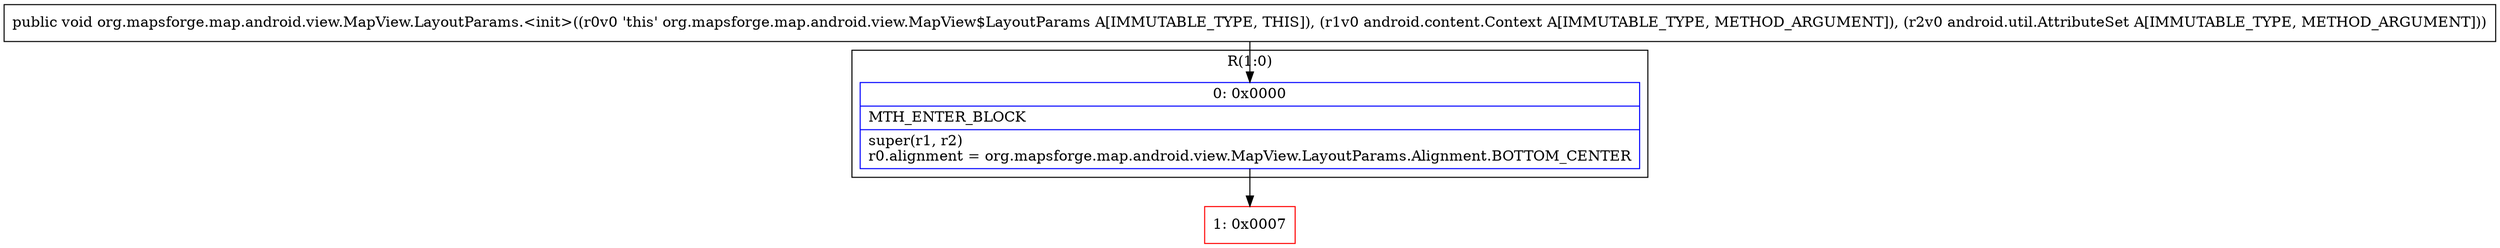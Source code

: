 digraph "CFG fororg.mapsforge.map.android.view.MapView.LayoutParams.\<init\>(Landroid\/content\/Context;Landroid\/util\/AttributeSet;)V" {
subgraph cluster_Region_1508315139 {
label = "R(1:0)";
node [shape=record,color=blue];
Node_0 [shape=record,label="{0\:\ 0x0000|MTH_ENTER_BLOCK\l|super(r1, r2)\lr0.alignment = org.mapsforge.map.android.view.MapView.LayoutParams.Alignment.BOTTOM_CENTER\l}"];
}
Node_1 [shape=record,color=red,label="{1\:\ 0x0007}"];
MethodNode[shape=record,label="{public void org.mapsforge.map.android.view.MapView.LayoutParams.\<init\>((r0v0 'this' org.mapsforge.map.android.view.MapView$LayoutParams A[IMMUTABLE_TYPE, THIS]), (r1v0 android.content.Context A[IMMUTABLE_TYPE, METHOD_ARGUMENT]), (r2v0 android.util.AttributeSet A[IMMUTABLE_TYPE, METHOD_ARGUMENT])) }"];
MethodNode -> Node_0;
Node_0 -> Node_1;
}

